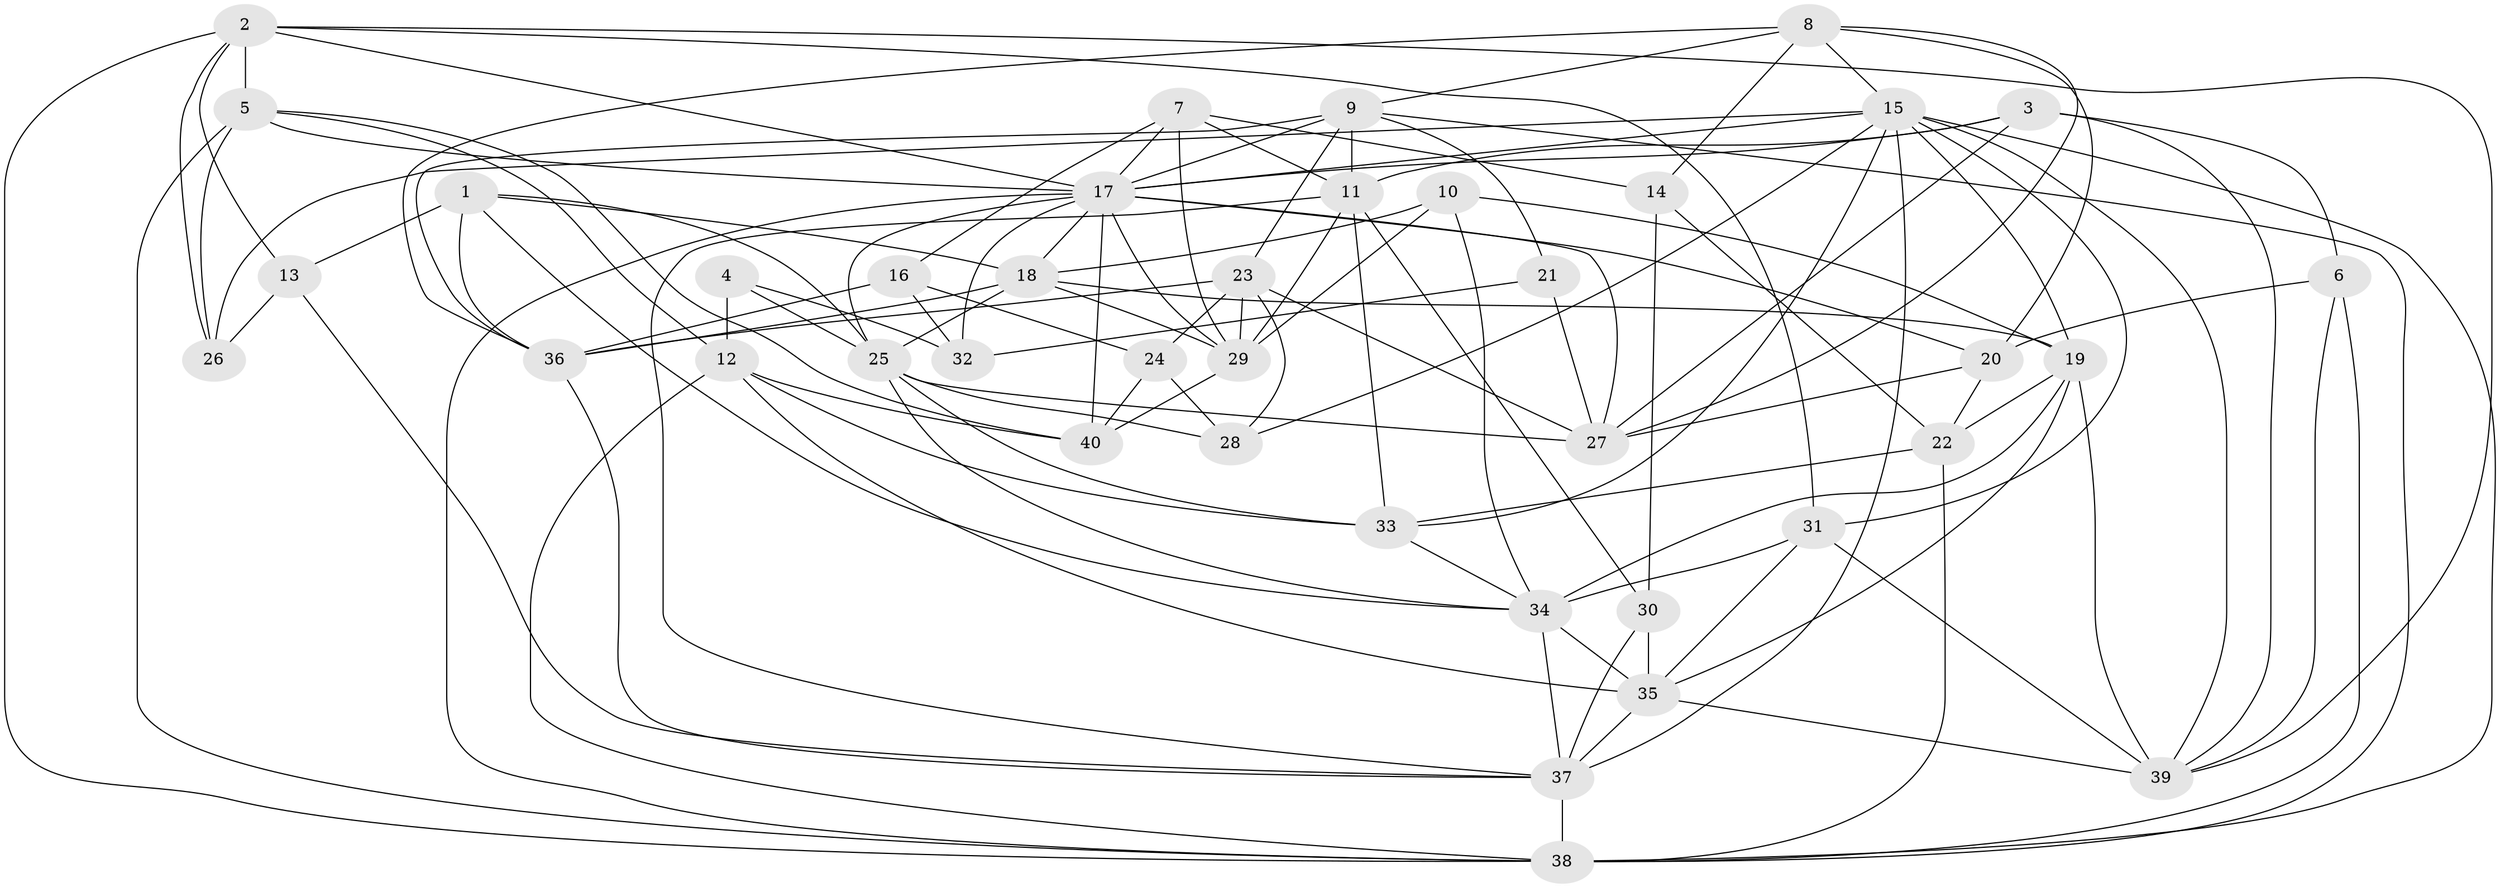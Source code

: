 // original degree distribution, {5: 0.1717171717171717, 3: 0.30303030303030304, 6: 0.09090909090909091, 7: 0.050505050505050504, 2: 0.12121212121212122, 4: 0.25252525252525254, 8: 0.010101010101010102}
// Generated by graph-tools (version 1.1) at 2025/37/03/04/25 23:37:03]
// undirected, 40 vertices, 119 edges
graph export_dot {
  node [color=gray90,style=filled];
  1;
  2;
  3;
  4;
  5;
  6;
  7;
  8;
  9;
  10;
  11;
  12;
  13;
  14;
  15;
  16;
  17;
  18;
  19;
  20;
  21;
  22;
  23;
  24;
  25;
  26;
  27;
  28;
  29;
  30;
  31;
  32;
  33;
  34;
  35;
  36;
  37;
  38;
  39;
  40;
  1 -- 13 [weight=2.0];
  1 -- 18 [weight=2.0];
  1 -- 25 [weight=1.0];
  1 -- 34 [weight=1.0];
  1 -- 36 [weight=1.0];
  2 -- 5 [weight=1.0];
  2 -- 13 [weight=1.0];
  2 -- 17 [weight=1.0];
  2 -- 26 [weight=1.0];
  2 -- 31 [weight=1.0];
  2 -- 38 [weight=1.0];
  2 -- 39 [weight=1.0];
  3 -- 6 [weight=1.0];
  3 -- 11 [weight=1.0];
  3 -- 17 [weight=1.0];
  3 -- 27 [weight=1.0];
  3 -- 39 [weight=2.0];
  4 -- 12 [weight=1.0];
  4 -- 25 [weight=2.0];
  4 -- 32 [weight=1.0];
  5 -- 12 [weight=1.0];
  5 -- 17 [weight=1.0];
  5 -- 26 [weight=1.0];
  5 -- 38 [weight=1.0];
  5 -- 40 [weight=1.0];
  6 -- 20 [weight=1.0];
  6 -- 38 [weight=1.0];
  6 -- 39 [weight=1.0];
  7 -- 11 [weight=1.0];
  7 -- 14 [weight=1.0];
  7 -- 16 [weight=1.0];
  7 -- 17 [weight=1.0];
  7 -- 29 [weight=1.0];
  8 -- 9 [weight=2.0];
  8 -- 14 [weight=1.0];
  8 -- 15 [weight=1.0];
  8 -- 20 [weight=1.0];
  8 -- 27 [weight=1.0];
  8 -- 36 [weight=1.0];
  9 -- 11 [weight=2.0];
  9 -- 17 [weight=1.0];
  9 -- 21 [weight=1.0];
  9 -- 23 [weight=1.0];
  9 -- 36 [weight=1.0];
  9 -- 38 [weight=1.0];
  10 -- 18 [weight=1.0];
  10 -- 19 [weight=1.0];
  10 -- 29 [weight=1.0];
  10 -- 34 [weight=1.0];
  11 -- 29 [weight=1.0];
  11 -- 30 [weight=1.0];
  11 -- 33 [weight=1.0];
  11 -- 37 [weight=1.0];
  12 -- 33 [weight=1.0];
  12 -- 35 [weight=1.0];
  12 -- 38 [weight=1.0];
  12 -- 40 [weight=1.0];
  13 -- 26 [weight=1.0];
  13 -- 37 [weight=1.0];
  14 -- 22 [weight=1.0];
  14 -- 30 [weight=1.0];
  15 -- 17 [weight=1.0];
  15 -- 19 [weight=1.0];
  15 -- 26 [weight=1.0];
  15 -- 28 [weight=1.0];
  15 -- 31 [weight=1.0];
  15 -- 33 [weight=1.0];
  15 -- 37 [weight=1.0];
  15 -- 38 [weight=1.0];
  15 -- 39 [weight=1.0];
  16 -- 24 [weight=1.0];
  16 -- 32 [weight=1.0];
  16 -- 36 [weight=1.0];
  17 -- 18 [weight=1.0];
  17 -- 20 [weight=1.0];
  17 -- 25 [weight=1.0];
  17 -- 27 [weight=2.0];
  17 -- 29 [weight=2.0];
  17 -- 32 [weight=1.0];
  17 -- 38 [weight=1.0];
  17 -- 40 [weight=3.0];
  18 -- 19 [weight=1.0];
  18 -- 25 [weight=1.0];
  18 -- 29 [weight=1.0];
  18 -- 36 [weight=1.0];
  19 -- 22 [weight=1.0];
  19 -- 34 [weight=1.0];
  19 -- 35 [weight=1.0];
  19 -- 39 [weight=1.0];
  20 -- 22 [weight=1.0];
  20 -- 27 [weight=1.0];
  21 -- 27 [weight=1.0];
  21 -- 32 [weight=1.0];
  22 -- 33 [weight=1.0];
  22 -- 38 [weight=1.0];
  23 -- 24 [weight=1.0];
  23 -- 27 [weight=1.0];
  23 -- 28 [weight=1.0];
  23 -- 29 [weight=1.0];
  23 -- 36 [weight=1.0];
  24 -- 28 [weight=1.0];
  24 -- 40 [weight=1.0];
  25 -- 27 [weight=1.0];
  25 -- 28 [weight=1.0];
  25 -- 33 [weight=1.0];
  25 -- 34 [weight=1.0];
  29 -- 40 [weight=1.0];
  30 -- 35 [weight=2.0];
  30 -- 37 [weight=1.0];
  31 -- 34 [weight=1.0];
  31 -- 35 [weight=2.0];
  31 -- 39 [weight=2.0];
  33 -- 34 [weight=1.0];
  34 -- 35 [weight=2.0];
  34 -- 37 [weight=1.0];
  35 -- 37 [weight=2.0];
  35 -- 39 [weight=2.0];
  36 -- 37 [weight=1.0];
  37 -- 38 [weight=1.0];
}
